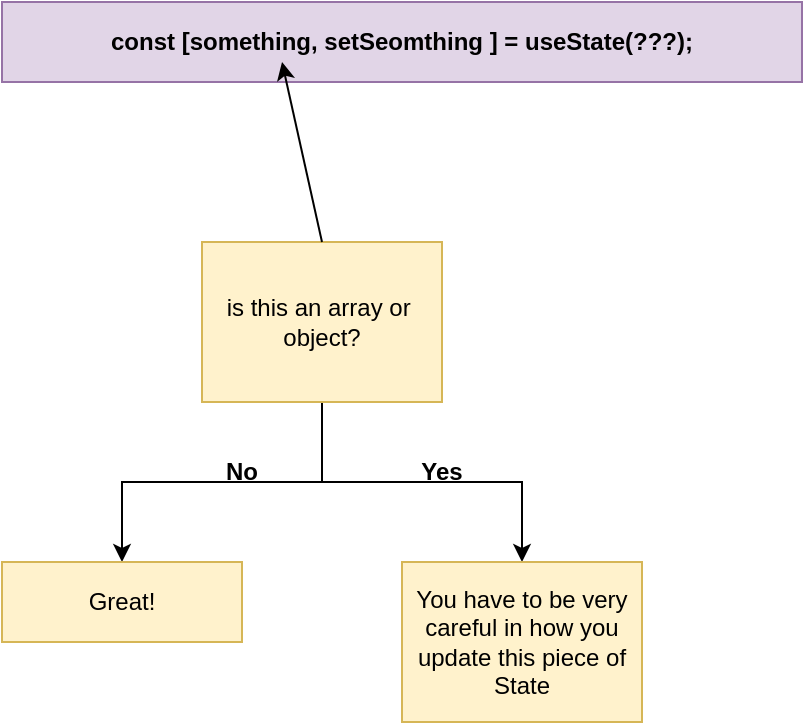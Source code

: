<mxfile version="20.6.0" type="device"><diagram id="s3D7Gxapi41li-sWV6Om" name="Page-1"><mxGraphModel dx="772" dy="621" grid="1" gridSize="10" guides="1" tooltips="1" connect="1" arrows="1" fold="1" page="1" pageScale="1" pageWidth="850" pageHeight="1100" math="0" shadow="0"><root><mxCell id="0"/><mxCell id="1" parent="0"/><mxCell id="frfdv3C4YDNoOLumBgqs-1" value="&lt;b&gt;const [something, setSeomthing ] = useState(???);&lt;/b&gt;" style="rounded=0;whiteSpace=wrap;html=1;fillColor=#e1d5e7;strokeColor=#9673a6;" vertex="1" parent="1"><mxGeometry x="100" y="40" width="400" height="40" as="geometry"/></mxCell><mxCell id="frfdv3C4YDNoOLumBgqs-4" style="edgeStyle=orthogonalEdgeStyle;rounded=0;orthogonalLoop=1;jettySize=auto;html=1;exitX=0.5;exitY=1;exitDx=0;exitDy=0;" edge="1" parent="1" source="frfdv3C4YDNoOLumBgqs-2" target="frfdv3C4YDNoOLumBgqs-3"><mxGeometry relative="1" as="geometry"/></mxCell><mxCell id="frfdv3C4YDNoOLumBgqs-6" style="edgeStyle=orthogonalEdgeStyle;rounded=0;orthogonalLoop=1;jettySize=auto;html=1;exitX=0.5;exitY=1;exitDx=0;exitDy=0;" edge="1" parent="1" source="frfdv3C4YDNoOLumBgqs-2" target="frfdv3C4YDNoOLumBgqs-5"><mxGeometry relative="1" as="geometry"/></mxCell><mxCell id="frfdv3C4YDNoOLumBgqs-2" value="is this an array or&amp;nbsp;&lt;br&gt;object?" style="rounded=0;whiteSpace=wrap;html=1;fillColor=#fff2cc;strokeColor=#d6b656;" vertex="1" parent="1"><mxGeometry x="200" y="160" width="120" height="80" as="geometry"/></mxCell><mxCell id="frfdv3C4YDNoOLumBgqs-3" value="Great!" style="rounded=0;whiteSpace=wrap;html=1;fillColor=#fff2cc;strokeColor=#d6b656;" vertex="1" parent="1"><mxGeometry x="100" y="320" width="120" height="40" as="geometry"/></mxCell><mxCell id="frfdv3C4YDNoOLumBgqs-5" value="You have to be very&lt;br&gt;careful in how you&lt;br&gt;update this piece of State" style="rounded=0;whiteSpace=wrap;html=1;fillColor=#fff2cc;strokeColor=#d6b656;" vertex="1" parent="1"><mxGeometry x="300" y="320" width="120" height="80" as="geometry"/></mxCell><mxCell id="frfdv3C4YDNoOLumBgqs-7" value="Yes" style="text;html=1;strokeColor=none;fillColor=none;align=center;verticalAlign=middle;whiteSpace=wrap;rounded=0;fontStyle=1" vertex="1" parent="1"><mxGeometry x="290" y="260" width="60" height="30" as="geometry"/></mxCell><mxCell id="frfdv3C4YDNoOLumBgqs-9" value="No" style="text;html=1;strokeColor=none;fillColor=none;align=center;verticalAlign=middle;whiteSpace=wrap;rounded=0;fontStyle=1" vertex="1" parent="1"><mxGeometry x="190" y="260" width="60" height="30" as="geometry"/></mxCell><mxCell id="frfdv3C4YDNoOLumBgqs-10" value="" style="endArrow=classic;html=1;rounded=0;exitX=0.5;exitY=0;exitDx=0;exitDy=0;" edge="1" parent="1" source="frfdv3C4YDNoOLumBgqs-2"><mxGeometry width="50" height="50" relative="1" as="geometry"><mxPoint x="400" y="480" as="sourcePoint"/><mxPoint x="240" y="70" as="targetPoint"/></mxGeometry></mxCell></root></mxGraphModel></diagram></mxfile>